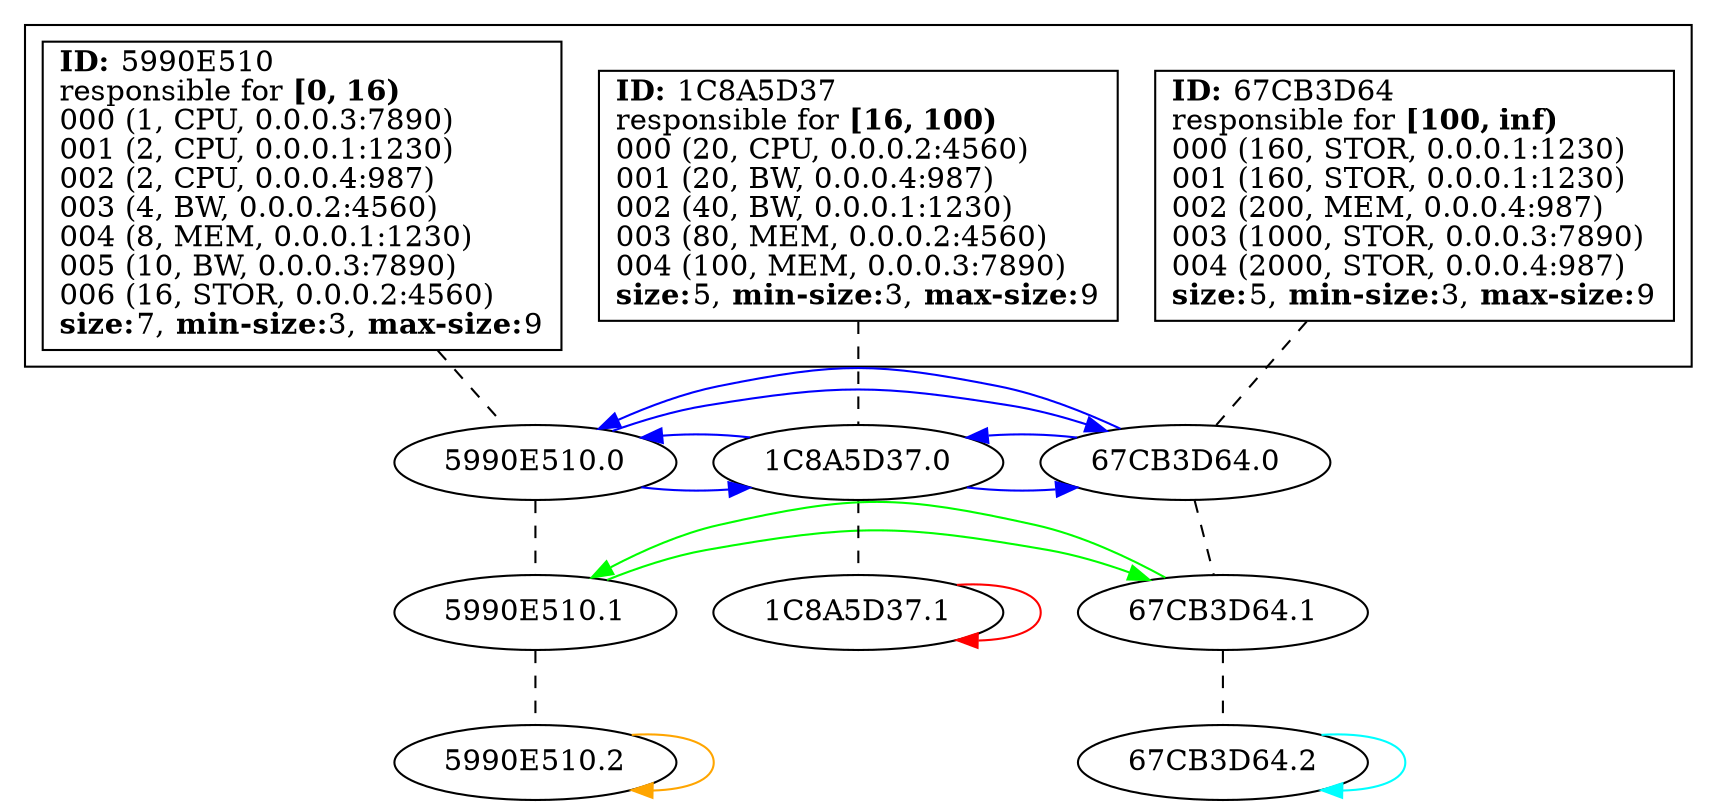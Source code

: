 strict
digraph SkipGraph {

	# vertical
	edge [dir=none style=dashed]
	subgraph {
		"5990E510" -> "5990E510.0" -> "5990E510.1" -> "5990E510.2"
		}
	subgraph {
		"1C8A5D37" -> "1C8A5D37.0" -> "1C8A5D37.1"
		}
	subgraph {
		"67CB3D64" -> "67CB3D64.0" -> "67CB3D64.1" -> "67CB3D64.2"
		}

	# horizontal
	edge [dir=forward, style=solid]
	subgraph cluster_content {
		rank = same
		"5990E510" [shape=box, label=
			<
				<B>ID:</B> 5990E510<BR ALIGN="LEFT"/>
				responsible for <B>[0, 16)</B><BR ALIGN="LEFT"/>
				000 (1, CPU, 0.0.0.3:7890)<BR ALIGN="LEFT"/>
				001 (2, CPU, 0.0.0.1:1230)<BR ALIGN="LEFT"/>
				002 (2, CPU, 0.0.0.4:987)<BR ALIGN="LEFT"/>
				003 (4, BW, 0.0.0.2:4560)<BR ALIGN="LEFT"/>
				004 (8, MEM, 0.0.0.1:1230)<BR ALIGN="LEFT"/>
				005 (10, BW, 0.0.0.3:7890)<BR ALIGN="LEFT"/>
				006 (16, STOR, 0.0.0.2:4560)<BR ALIGN="LEFT"/>
			<B>size:</B>7, <B>min-size:</B>3, <B>max-size:</B>9<BR ALIGN="LEFT"/>			>]
		"1C8A5D37" [shape=box, label=
			<
				<B>ID:</B> 1C8A5D37<BR ALIGN="LEFT"/>
				responsible for <B>[16, 100)</B><BR ALIGN="LEFT"/>
				000 (20, CPU, 0.0.0.2:4560)<BR ALIGN="LEFT"/>
				001 (20, BW, 0.0.0.4:987)<BR ALIGN="LEFT"/>
				002 (40, BW, 0.0.0.1:1230)<BR ALIGN="LEFT"/>
				003 (80, MEM, 0.0.0.2:4560)<BR ALIGN="LEFT"/>
				004 (100, MEM, 0.0.0.3:7890)<BR ALIGN="LEFT"/>
			<B>size:</B>5, <B>min-size:</B>3, <B>max-size:</B>9<BR ALIGN="LEFT"/>			>]
		"67CB3D64" [shape=box, label=
			<
				<B>ID:</B> 67CB3D64<BR ALIGN="LEFT"/>
				responsible for <B>[100, inf)</B><BR ALIGN="LEFT"/>
				000 (160, STOR, 0.0.0.1:1230)<BR ALIGN="LEFT"/>
				001 (160, STOR, 0.0.0.1:1230)<BR ALIGN="LEFT"/>
				002 (200, MEM, 0.0.0.4:987)<BR ALIGN="LEFT"/>
				003 (1000, STOR, 0.0.0.3:7890)<BR ALIGN="LEFT"/>
				004 (2000, STOR, 0.0.0.4:987)<BR ALIGN="LEFT"/>
			<B>size:</B>5, <B>min-size:</B>3, <B>max-size:</B>9<BR ALIGN="LEFT"/>			>]
	}

	edge [color=blue]
	subgraph 0 {
		rank = same
		label = "Level 0"
		subgraph {
			"5990E510.0" -> "1C8A5D37.0"
			"5990E510.0" -> "67CB3D64.0"
		}
		subgraph {
			"1C8A5D37.0" -> "67CB3D64.0"
			"1C8A5D37.0" -> "5990E510.0"
		}
		subgraph {
			"67CB3D64.0" -> "5990E510.0"
			"67CB3D64.0" -> "1C8A5D37.0"
		}
	}

	edge [color=red]
	subgraph 00 {
		rank = same
		label = "Level 1 (0)"
		subgraph {
			"1C8A5D37.1" -> "1C8A5D37.1"
			"1C8A5D37.1" -> "1C8A5D37.1"
		}
	}

	edge [color=green]
	subgraph 01 {
		rank = same
		label = "Level 1 (1)"
		subgraph {
			"5990E510.1" -> "67CB3D64.1"
			"5990E510.1" -> "67CB3D64.1"
		}
		subgraph {
			"67CB3D64.1" -> "5990E510.1"
			"67CB3D64.1" -> "5990E510.1"
		}
	}

	edge [color=orange]
	subgraph 010 {
		rank = same
		label = "Level 2 (10)"
		subgraph {
			"5990E510.2" -> "5990E510.2"
			"5990E510.2" -> "5990E510.2"
		}
	}

	edge [color=cyan]
	subgraph 011 {
		rank = same
		label = "Level 2 (11)"
		subgraph {
			"67CB3D64.2" -> "67CB3D64.2"
			"67CB3D64.2" -> "67CB3D64.2"
		}
	}


}
